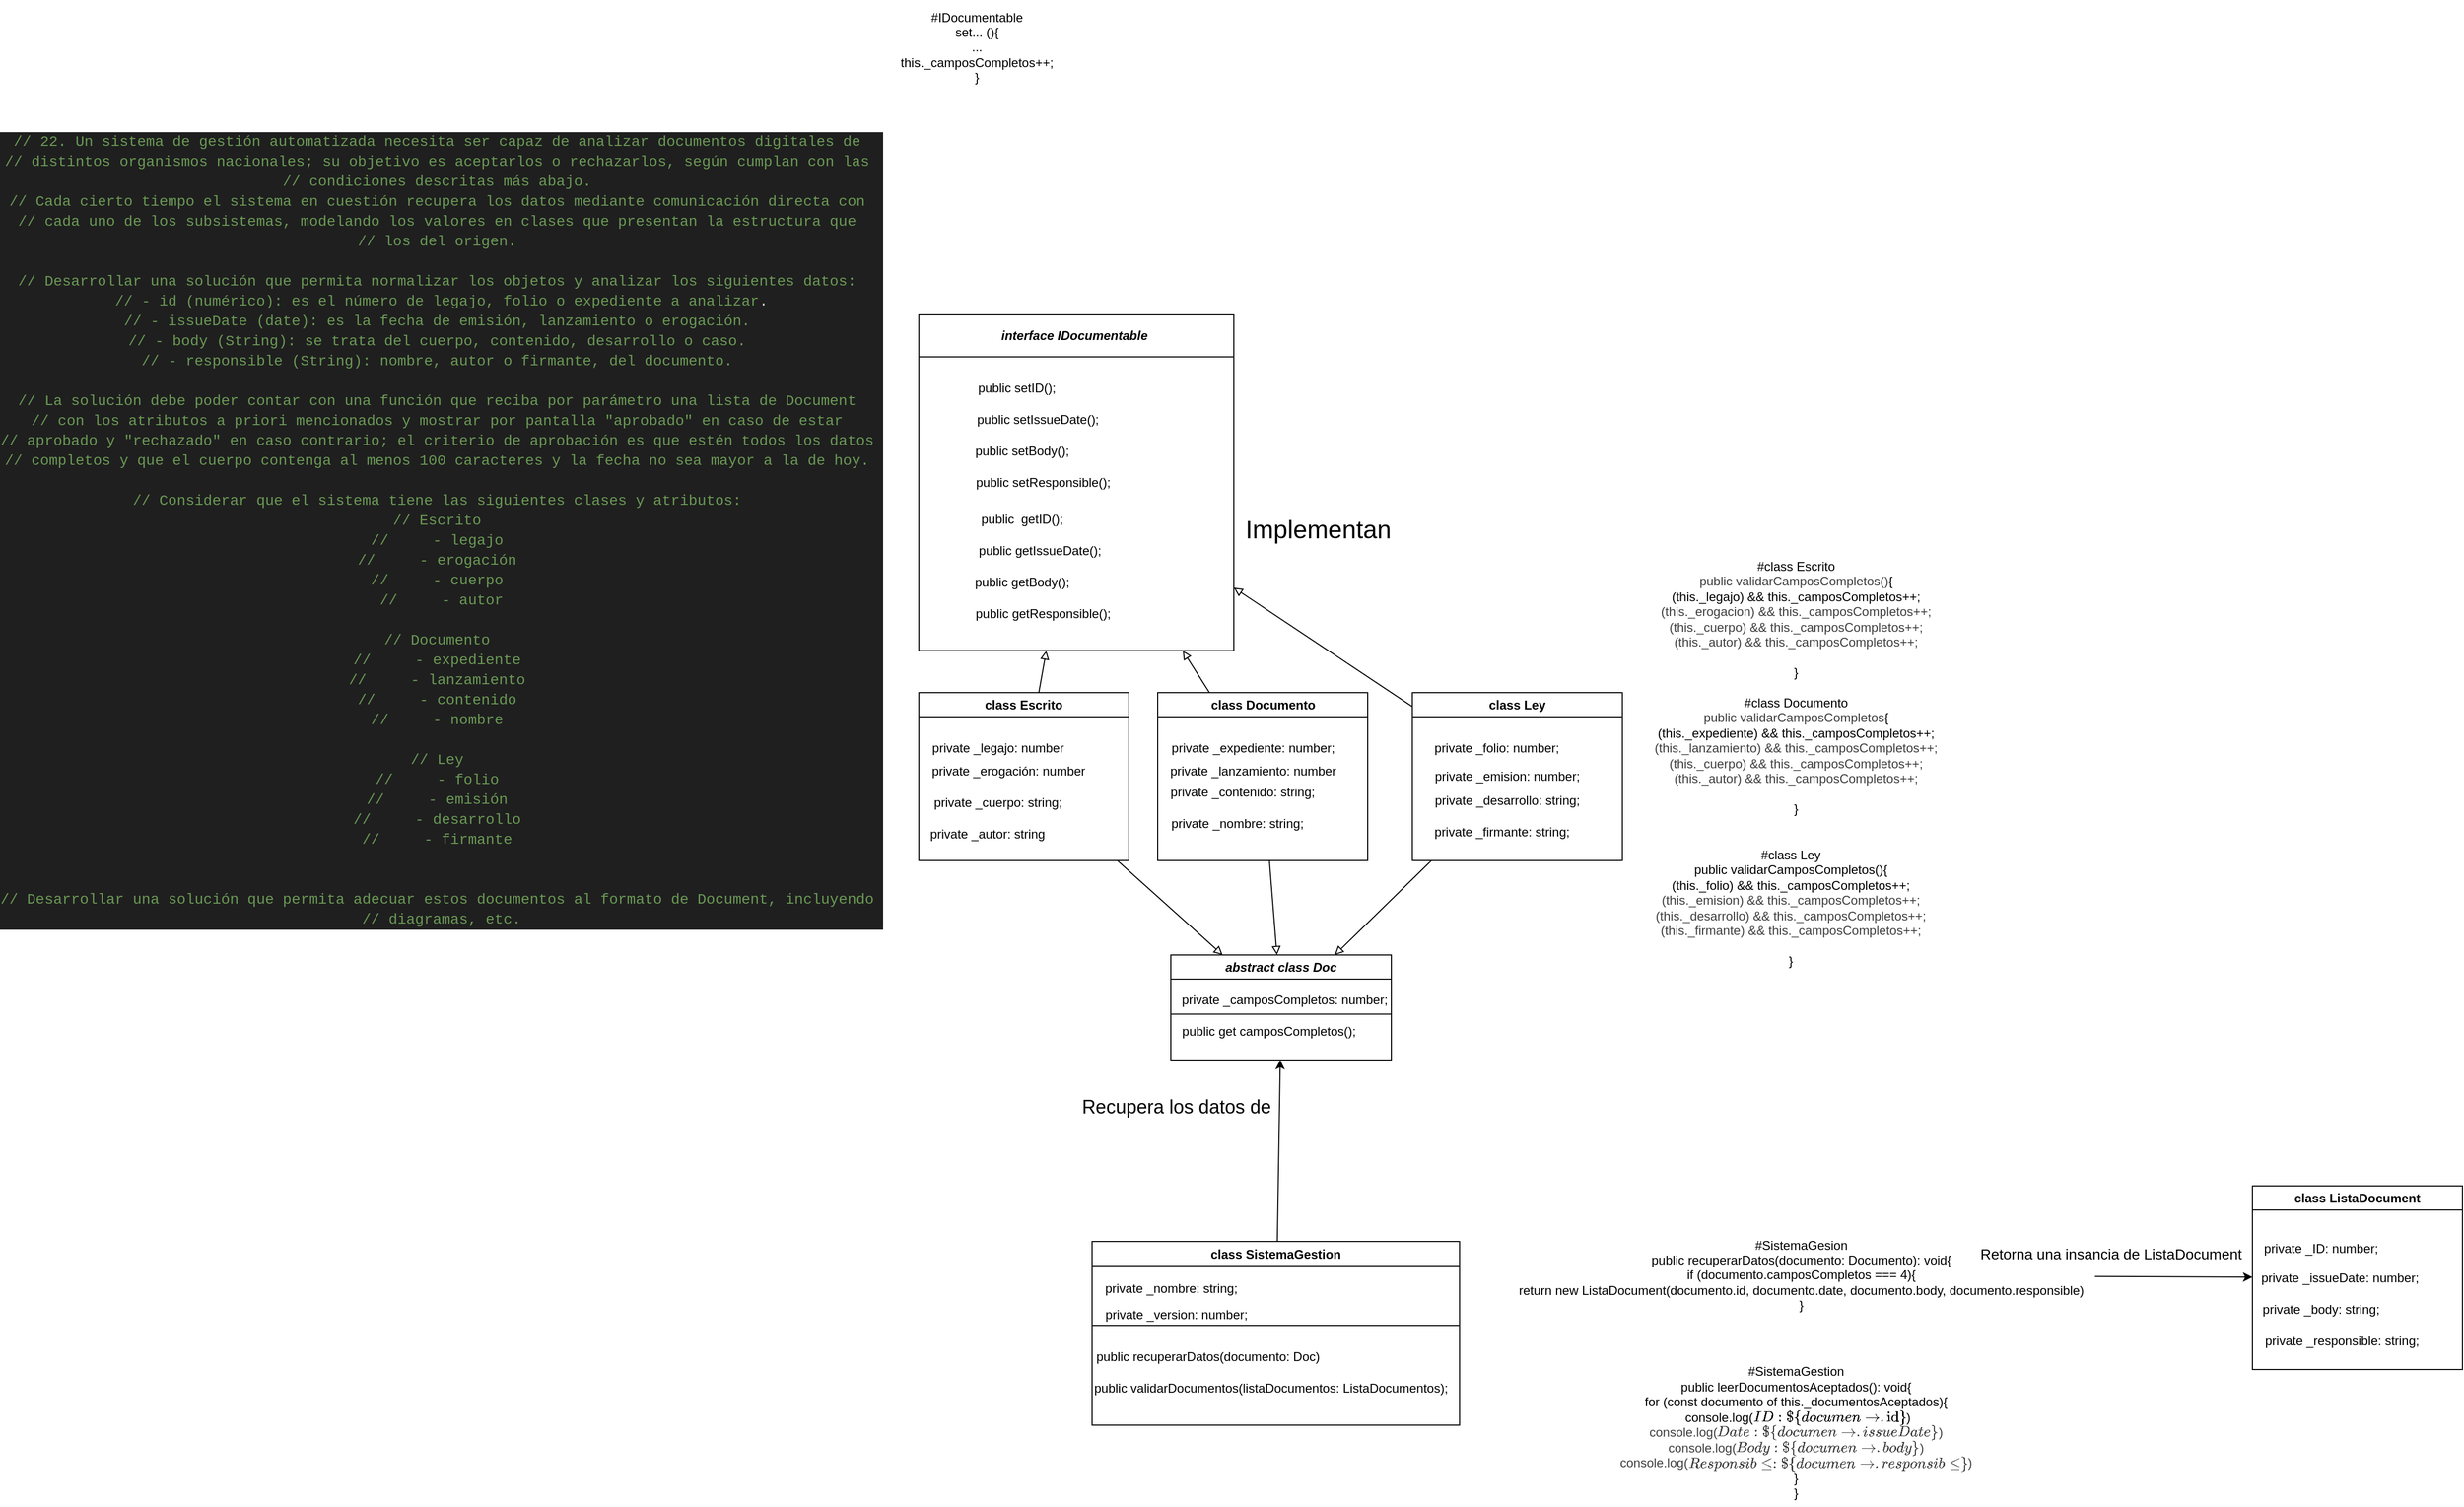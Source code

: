 <mxfile>
    <diagram id="RQzgwH1Tm7AY2RTxLyVx" name="Page-1">
        <mxGraphModel dx="593" dy="1663" grid="1" gridSize="10" guides="1" tooltips="1" connect="1" arrows="1" fold="1" page="1" pageScale="1" pageWidth="850" pageHeight="1100" math="0" shadow="0">
            <root>
                <mxCell id="0"/>
                <mxCell id="1" parent="0"/>
                <mxCell id="3" value="&lt;div style=&quot;color: rgb(204, 204, 204); background-color: rgb(31, 31, 31); font-family: Consolas, &amp;quot;Courier New&amp;quot;, monospace; font-size: 14px; line-height: 19px; white-space-collapse: preserve;&quot;&gt;&lt;div&gt;&lt;span style=&quot;color: rgb(106, 153, 85);&quot;&gt;// 22. Un sistema de gestión automatizada necesita ser capaz de analizar documentos digitales de &lt;/span&gt;&lt;/div&gt;&lt;div&gt;&lt;span style=&quot;color: rgb(106, 153, 85);&quot;&gt;// distintos organismos nacionales; su objetivo es aceptarlos o rechazarlos, según cumplan con las &lt;/span&gt;&lt;/div&gt;&lt;div&gt;&lt;span style=&quot;color: rgb(106, 153, 85);&quot;&gt;// condiciones descritas más abajo. &lt;/span&gt;&lt;/div&gt;&lt;div&gt;&lt;span style=&quot;color: rgb(106, 153, 85);&quot;&gt;// Cada cierto tiempo el sistema en cuestión recupera los datos mediante comunicación directa con &lt;/span&gt;&lt;/div&gt;&lt;div&gt;&lt;span style=&quot;color: rgb(106, 153, 85);&quot;&gt;// cada uno de los subsistemas, modelando los valores en clases que presentan la estructura que &lt;/span&gt;&lt;/div&gt;&lt;div&gt;&lt;span style=&quot;color: rgb(106, 153, 85);&quot;&gt;// los del origen. &lt;/span&gt;&lt;/div&gt;&lt;div&gt;&lt;span style=&quot;color: rgb(204, 204, 204);&quot;&gt;&amp;nbsp;&lt;/span&gt;&lt;/div&gt;&lt;div&gt;&lt;span style=&quot;color: rgb(106, 153, 85);&quot;&gt;// Desarrollar una solución que permita normalizar los objetos y analizar los siguientes datos: &lt;/span&gt;&lt;/div&gt;&lt;div&gt;&lt;span style=&quot;color: rgb(106, 153, 85);&quot;&gt;// - id (numérico): es el número de legajo, folio o expediente a analizar&lt;/span&gt;&lt;span style=&quot;background-color: light-dark(rgb(31, 31, 31), rgb(210, 210, 210));&quot;&gt;.&lt;/span&gt;&lt;/div&gt;&lt;div&gt;&lt;span style=&quot;color: rgb(106, 153, 85);&quot;&gt;// - issueDate (date): es la fecha de emisión, lanzamiento o erogación. &lt;/span&gt;&lt;/div&gt;&lt;div&gt;&lt;span style=&quot;color: rgb(106, 153, 85);&quot;&gt;// - body (String): se trata del cuerpo, contenido, desarrollo o caso. &lt;/span&gt;&lt;/div&gt;&lt;div&gt;&lt;span style=&quot;color: rgb(106, 153, 85);&quot;&gt;// - responsible (String): nombre, autor o firmante, del documento. &lt;/span&gt;&lt;/div&gt;&lt;div&gt;&lt;span style=&quot;color: rgb(204, 204, 204);&quot;&gt;&amp;nbsp;&lt;/span&gt;&lt;/div&gt;&lt;div&gt;&lt;span style=&quot;color: rgb(106, 153, 85);&quot;&gt;// La solución debe poder contar con una función que reciba por parámetro una lista de Document &lt;/span&gt;&lt;/div&gt;&lt;div&gt;&lt;span style=&quot;color: rgb(106, 153, 85);&quot;&gt;// con los atributos a priori mencionados y mostrar por pantalla &quot;aprobado&quot; en caso de estar &lt;/span&gt;&lt;/div&gt;&lt;div&gt;&lt;span style=&quot;color: rgb(106, 153, 85);&quot;&gt;// aprobado y &quot;rechazado&quot; en caso contrario; el criterio de aprobación es que estén todos los datos &lt;/span&gt;&lt;/div&gt;&lt;div&gt;&lt;span style=&quot;color: rgb(106, 153, 85);&quot;&gt;// completos y que el cuerpo contenga al menos 100 caracteres y la fecha no sea mayor a la de hoy. &lt;/span&gt;&lt;/div&gt;&lt;div&gt;&lt;span style=&quot;color: rgb(204, 204, 204);&quot;&gt;&amp;nbsp;&lt;/span&gt;&lt;/div&gt;&lt;div&gt;&lt;span style=&quot;color: rgb(106, 153, 85);&quot;&gt;// Considerar que el sistema tiene las siguientes clases y atributos: &lt;/span&gt;&lt;/div&gt;&lt;div&gt;&lt;span style=&quot;color: rgb(106, 153, 85);&quot;&gt;// Escrito &lt;/span&gt;&lt;/div&gt;&lt;div&gt;&lt;span style=&quot;color: rgb(106, 153, 85);&quot;&gt;// &amp;nbsp; &amp;nbsp; - legajo &lt;/span&gt;&lt;/div&gt;&lt;div&gt;&lt;span style=&quot;color: rgb(106, 153, 85);&quot;&gt;// &amp;nbsp; &amp;nbsp; - erogación &lt;/span&gt;&lt;/div&gt;&lt;div&gt;&lt;span style=&quot;color: rgb(106, 153, 85);&quot;&gt;// &amp;nbsp; &amp;nbsp; - cuerpo &lt;/span&gt;&lt;/div&gt;&lt;div&gt;&lt;span style=&quot;color: rgb(106, 153, 85);&quot;&gt;// &amp;nbsp; &amp;nbsp; - autor&lt;/span&gt;&lt;/div&gt;&lt;div&gt;&lt;span style=&quot;color: rgb(106, 153, 85);&quot;&gt; &lt;/span&gt;&lt;/div&gt;&lt;div&gt;&lt;span style=&quot;color: rgb(106, 153, 85);&quot;&gt;// Documento &lt;/span&gt;&lt;/div&gt;&lt;div&gt;&lt;span style=&quot;color: rgb(106, 153, 85);&quot;&gt;// &amp;nbsp; &amp;nbsp; - expediente &lt;/span&gt;&lt;/div&gt;&lt;div&gt;&lt;span style=&quot;color: rgb(106, 153, 85);&quot;&gt;// &amp;nbsp; &amp;nbsp; - lanzamiento &lt;/span&gt;&lt;/div&gt;&lt;div&gt;&lt;span style=&quot;color: rgb(106, 153, 85);&quot;&gt;// &amp;nbsp; &amp;nbsp; - contenido &lt;/span&gt;&lt;/div&gt;&lt;div&gt;&lt;span style=&quot;color: rgb(106, 153, 85);&quot;&gt;// &amp;nbsp; &amp;nbsp; - nombre &lt;/span&gt;&lt;/div&gt;&lt;div&gt;&lt;span style=&quot;color: rgb(204, 204, 204);&quot;&gt;&amp;nbsp;&lt;/span&gt;&lt;/div&gt;&lt;div&gt;&lt;span style=&quot;color: rgb(106, 153, 85);&quot;&gt;// Ley &lt;/span&gt;&lt;/div&gt;&lt;div&gt;&lt;span style=&quot;color: rgb(106, 153, 85);&quot;&gt;// &amp;nbsp; &amp;nbsp; - folio &lt;/span&gt;&lt;/div&gt;&lt;div&gt;&lt;span style=&quot;color: rgb(106, 153, 85);&quot;&gt;// &amp;nbsp; &amp;nbsp; - emisión &lt;/span&gt;&lt;/div&gt;&lt;div&gt;&lt;span style=&quot;color: rgb(106, 153, 85);&quot;&gt;// &amp;nbsp; &amp;nbsp; - desarrollo &lt;/span&gt;&lt;/div&gt;&lt;div&gt;&lt;span style=&quot;color: rgb(106, 153, 85);&quot;&gt;// &amp;nbsp; &amp;nbsp; - firmante &lt;/span&gt;&lt;/div&gt;&lt;div&gt;&lt;span style=&quot;color: rgb(204, 204, 204);&quot;&gt;&amp;nbsp;&lt;/span&gt;&lt;/div&gt;&lt;div&gt;&lt;span style=&quot;color: rgb(204, 204, 204);&quot;&gt;&amp;nbsp; &amp;nbsp; &amp;nbsp;&lt;/span&gt;&lt;/div&gt;&lt;div&gt;&lt;span style=&quot;color: rgb(106, 153, 85);&quot;&gt;// Desarrollar una solución que permita adecuar estos documentos al formato de Document, incluyendo &lt;/span&gt;&lt;/div&gt;&lt;div&gt;&lt;span style=&quot;color: rgb(106, 153, 85);&quot;&gt;// diagramas, etc.&lt;/span&gt;&lt;/div&gt;&lt;/div&gt;" style="text;html=1;align=center;verticalAlign=middle;resizable=0;points=[];autosize=1;strokeColor=none;fillColor=none;" parent="1" vertex="1">
                    <mxGeometry x="110" y="60" width="790" height="770" as="geometry"/>
                </mxCell>
                <mxCell id="73" style="edgeStyle=none;html=1;" parent="1" source="4" target="65" edge="1">
                    <mxGeometry relative="1" as="geometry"/>
                </mxCell>
                <mxCell id="4" value="class SistemaGestion" style="swimlane;" parent="1" vertex="1">
                    <mxGeometry x="1125" y="1123" width="350" height="175" as="geometry"/>
                </mxCell>
                <mxCell id="5" value="private _nombre: string;" style="text;html=1;align=center;verticalAlign=middle;resizable=0;points=[];autosize=1;strokeColor=none;fillColor=none;" parent="4" vertex="1">
                    <mxGeometry y="30" width="150" height="30" as="geometry"/>
                </mxCell>
                <mxCell id="7" value="public validarDocumentos(listaDocumentos: ListaDocumentos);" style="text;html=1;align=center;verticalAlign=middle;resizable=0;points=[];autosize=1;strokeColor=none;fillColor=none;" parent="4" vertex="1">
                    <mxGeometry x="-10" y="125" width="360" height="30" as="geometry"/>
                </mxCell>
                <mxCell id="11" value="" style="endArrow=none;html=1;entryX=1;entryY=0.5;entryDx=0;entryDy=0;exitX=0;exitY=0.5;exitDx=0;exitDy=0;" parent="4" edge="1">
                    <mxGeometry width="50" height="50" relative="1" as="geometry">
                        <mxPoint y="80" as="sourcePoint"/>
                        <mxPoint x="350" y="80" as="targetPoint"/>
                    </mxGeometry>
                </mxCell>
                <mxCell id="63" value="public recuperarDatos(documento: Doc)" style="text;html=1;align=center;verticalAlign=middle;resizable=0;points=[];autosize=1;strokeColor=none;fillColor=none;" parent="4" vertex="1">
                    <mxGeometry x="-10" y="95" width="240" height="30" as="geometry"/>
                </mxCell>
                <mxCell id="78" value="private _version: number;" style="text;html=1;align=center;verticalAlign=middle;resizable=0;points=[];autosize=1;strokeColor=none;fillColor=none;" parent="4" vertex="1">
                    <mxGeometry y="55" width="160" height="30" as="geometry"/>
                </mxCell>
                <mxCell id="12" value="&lt;i&gt;interface IDocumentable&amp;nbsp;&lt;/i&gt;" style="swimlane;whiteSpace=wrap;html=1;startSize=40;" parent="1" vertex="1">
                    <mxGeometry x="960" y="240" width="300" height="320" as="geometry">
                        <mxRectangle x="1160" y="180" width="410" height="30" as="alternateBounds"/>
                    </mxGeometry>
                </mxCell>
                <mxCell id="23" value="public&amp;nbsp; getID();" style="text;html=1;align=center;verticalAlign=middle;resizable=0;points=[];autosize=1;strokeColor=none;fillColor=none;" parent="12" vertex="1">
                    <mxGeometry x="47.5" y="180" width="100" height="30" as="geometry"/>
                </mxCell>
                <mxCell id="24" value="public getIssueDate();" style="text;html=1;align=center;verticalAlign=middle;resizable=0;points=[];autosize=1;strokeColor=none;fillColor=none;" parent="12" vertex="1">
                    <mxGeometry x="45" y="210" width="140" height="30" as="geometry"/>
                </mxCell>
                <mxCell id="25" value="public getBody();" style="text;html=1;align=center;verticalAlign=middle;resizable=0;points=[];autosize=1;strokeColor=none;fillColor=none;" parent="12" vertex="1">
                    <mxGeometry x="42.5" y="240" width="110" height="30" as="geometry"/>
                </mxCell>
                <mxCell id="26" value="public getResponsible();" style="text;html=1;align=center;verticalAlign=middle;resizable=0;points=[];autosize=1;strokeColor=none;fillColor=none;" parent="12" vertex="1">
                    <mxGeometry x="42.5" y="270" width="150" height="30" as="geometry"/>
                </mxCell>
                <mxCell id="79" value="public setIssueDate();" style="text;html=1;align=center;verticalAlign=middle;resizable=0;points=[];autosize=1;strokeColor=none;fillColor=none;" parent="12" vertex="1">
                    <mxGeometry x="42.5" y="85" width="140" height="30" as="geometry"/>
                </mxCell>
                <mxCell id="80" value="public setBody();" style="text;html=1;align=center;verticalAlign=middle;resizable=0;points=[];autosize=1;strokeColor=none;fillColor=none;" parent="12" vertex="1">
                    <mxGeometry x="42.5" y="115" width="110" height="30" as="geometry"/>
                </mxCell>
                <mxCell id="81" value="public setID();" style="text;html=1;align=center;verticalAlign=middle;resizable=0;points=[];autosize=1;strokeColor=none;fillColor=none;" parent="12" vertex="1">
                    <mxGeometry x="42.5" y="55" width="100" height="30" as="geometry"/>
                </mxCell>
                <mxCell id="82" value="public setResponsible();" style="text;html=1;align=center;verticalAlign=middle;resizable=0;points=[];autosize=1;strokeColor=none;fillColor=none;" parent="12" vertex="1">
                    <mxGeometry x="42.5" y="145" width="150" height="30" as="geometry"/>
                </mxCell>
                <mxCell id="57" style="edgeStyle=none;html=1;" parent="1" source="14" target="51" edge="1">
                    <mxGeometry relative="1" as="geometry"/>
                </mxCell>
                <mxCell id="14" value="#SistemaGesion&lt;div&gt;public recuperarDatos(documento: Documento): void{&lt;/div&gt;&lt;div&gt;if (documento.camposCompletos === 4){&lt;/div&gt;&lt;div&gt;return new ListaDocument(documento.id, documento.date, documento.body, documento.responsible)&lt;/div&gt;&lt;div&gt;}&lt;/div&gt;" style="text;html=1;align=center;verticalAlign=middle;resizable=0;points=[];autosize=1;strokeColor=none;fillColor=none;" parent="1" vertex="1">
                    <mxGeometry x="1520" y="1110" width="560" height="90" as="geometry"/>
                </mxCell>
                <mxCell id="15" value="#SistemaGestion&lt;div&gt;public leerDocumentosAceptados(): void{&lt;/div&gt;&lt;div&gt;for (const documento of this._documentosAceptados){&lt;/div&gt;&lt;div&gt;&amp;nbsp;console.log(`ID: ${documento.id}`)&lt;/div&gt;&lt;div&gt;&lt;span style=&quot;color: rgb(63, 63, 63);&quot;&gt;console.log(`Date: ${documento.issueDate}`)&lt;/span&gt;&lt;/div&gt;&lt;div&gt;&lt;span style=&quot;color: rgb(63, 63, 63);&quot;&gt;console.log(`Body: ${documento.body}`)&lt;/span&gt;&lt;span style=&quot;color: rgb(63, 63, 63);&quot;&gt;&lt;/span&gt;&lt;/div&gt;&lt;div&gt;&lt;span style=&quot;color: rgb(63, 63, 63);&quot;&gt;console.log(`Responsible: ${documento.responsible}`)&lt;/span&gt;&lt;span style=&quot;color: rgb(63, 63, 63);&quot;&gt;&lt;/span&gt;&lt;/div&gt;&lt;div&gt;}&lt;/div&gt;&lt;div&gt;}&lt;/div&gt;" style="text;html=1;align=center;verticalAlign=middle;resizable=0;points=[];autosize=1;strokeColor=none;fillColor=none;" parent="1" vertex="1">
                    <mxGeometry x="1640" y="1235" width="310" height="140" as="geometry"/>
                </mxCell>
                <mxCell id="28" value="#IDocumentable&lt;div&gt;set... (){&lt;/div&gt;&lt;div&gt;...&lt;/div&gt;&lt;div&gt;this._camposCompletos++;&lt;/div&gt;&lt;div&gt;}&lt;/div&gt;" style="text;html=1;align=center;verticalAlign=middle;resizable=0;points=[];autosize=1;strokeColor=none;fillColor=none;" parent="1" vertex="1">
                    <mxGeometry x="930" y="-60" width="170" height="90" as="geometry"/>
                </mxCell>
                <mxCell id="32" style="edgeStyle=none;html=1;endArrow=block;endFill=0;" parent="1" source="31" target="12" edge="1">
                    <mxGeometry relative="1" as="geometry"/>
                </mxCell>
                <mxCell id="71" style="edgeStyle=none;html=1;endArrow=block;endFill=0;" parent="1" source="31" target="65" edge="1">
                    <mxGeometry relative="1" as="geometry"/>
                </mxCell>
                <mxCell id="31" value="class Escrito" style="swimlane;whiteSpace=wrap;html=1;" parent="1" vertex="1">
                    <mxGeometry x="960" y="600" width="200" height="160" as="geometry"/>
                </mxCell>
                <mxCell id="38" value="private _legajo: number" style="text;html=1;align=center;verticalAlign=middle;resizable=0;points=[];autosize=1;strokeColor=none;fillColor=none;" parent="31" vertex="1">
                    <mxGeometry y="38" width="150" height="30" as="geometry"/>
                </mxCell>
                <mxCell id="39" value="private _erogación: number" style="text;html=1;align=center;verticalAlign=middle;resizable=0;points=[];autosize=1;strokeColor=none;fillColor=none;" parent="31" vertex="1">
                    <mxGeometry y="60" width="170" height="30" as="geometry"/>
                </mxCell>
                <mxCell id="40" value="private _cuerpo: string;" style="text;html=1;align=center;verticalAlign=middle;resizable=0;points=[];autosize=1;strokeColor=none;fillColor=none;" parent="31" vertex="1">
                    <mxGeometry y="90" width="150" height="30" as="geometry"/>
                </mxCell>
                <mxCell id="41" value="private _autor: string" style="text;html=1;align=center;verticalAlign=middle;resizable=0;points=[];autosize=1;strokeColor=none;fillColor=none;" parent="31" vertex="1">
                    <mxGeometry y="120" width="130" height="30" as="geometry"/>
                </mxCell>
                <mxCell id="36" style="edgeStyle=none;html=1;endArrow=block;endFill=0;" parent="1" source="33" target="12" edge="1">
                    <mxGeometry relative="1" as="geometry"/>
                </mxCell>
                <mxCell id="70" style="edgeStyle=none;html=1;endArrow=block;endFill=0;" parent="1" source="33" target="65" edge="1">
                    <mxGeometry relative="1" as="geometry"/>
                </mxCell>
                <mxCell id="33" value="class Documento" style="swimlane;whiteSpace=wrap;html=1;" parent="1" vertex="1">
                    <mxGeometry x="1187.5" y="600" width="200" height="160" as="geometry"/>
                </mxCell>
                <mxCell id="42" value="private _expediente: number;" style="text;html=1;align=center;verticalAlign=middle;resizable=0;points=[];autosize=1;strokeColor=none;fillColor=none;" parent="33" vertex="1">
                    <mxGeometry y="38" width="180" height="30" as="geometry"/>
                </mxCell>
                <mxCell id="43" value="private _lanzamiento: number" style="text;html=1;align=center;verticalAlign=middle;resizable=0;points=[];autosize=1;strokeColor=none;fillColor=none;" parent="33" vertex="1">
                    <mxGeometry y="60" width="180" height="30" as="geometry"/>
                </mxCell>
                <mxCell id="44" value="private _contenido: string;" style="text;html=1;align=center;verticalAlign=middle;resizable=0;points=[];autosize=1;strokeColor=none;fillColor=none;" parent="33" vertex="1">
                    <mxGeometry y="80" width="160" height="30" as="geometry"/>
                </mxCell>
                <mxCell id="45" value="private _nombre: string;" style="text;html=1;align=center;verticalAlign=middle;resizable=0;points=[];autosize=1;strokeColor=none;fillColor=none;" parent="33" vertex="1">
                    <mxGeometry y="110" width="150" height="30" as="geometry"/>
                </mxCell>
                <mxCell id="37" style="edgeStyle=none;html=1;endArrow=block;endFill=0;" parent="1" source="34" target="12" edge="1">
                    <mxGeometry relative="1" as="geometry"/>
                </mxCell>
                <mxCell id="72" style="edgeStyle=none;html=1;endArrow=block;endFill=0;" parent="1" source="34" target="65" edge="1">
                    <mxGeometry relative="1" as="geometry"/>
                </mxCell>
                <mxCell id="34" value="class Ley" style="swimlane;whiteSpace=wrap;html=1;" parent="1" vertex="1">
                    <mxGeometry x="1430" y="600" width="200" height="160" as="geometry"/>
                </mxCell>
                <mxCell id="46" value="private _folio: number;" style="text;html=1;align=center;verticalAlign=middle;resizable=0;points=[];autosize=1;strokeColor=none;fillColor=none;" parent="34" vertex="1">
                    <mxGeometry x="10" y="38" width="140" height="30" as="geometry"/>
                </mxCell>
                <mxCell id="47" value="private _emision: number;" style="text;html=1;align=center;verticalAlign=middle;resizable=0;points=[];autosize=1;strokeColor=none;fillColor=none;" parent="34" vertex="1">
                    <mxGeometry x="10" y="65" width="160" height="30" as="geometry"/>
                </mxCell>
                <mxCell id="48" value="private _desarrollo: string;" style="text;html=1;align=center;verticalAlign=middle;resizable=0;points=[];autosize=1;strokeColor=none;fillColor=none;" parent="34" vertex="1">
                    <mxGeometry x="10" y="88" width="160" height="30" as="geometry"/>
                </mxCell>
                <mxCell id="49" value="private _firmante: string;" style="text;html=1;align=center;verticalAlign=middle;resizable=0;points=[];autosize=1;strokeColor=none;fillColor=none;" parent="34" vertex="1">
                    <mxGeometry x="10" y="118" width="150" height="30" as="geometry"/>
                </mxCell>
                <mxCell id="51" value="class ListaDocument" style="swimlane;whiteSpace=wrap;html=1;" parent="1" vertex="1">
                    <mxGeometry x="2230" y="1070" width="200" height="175" as="geometry"/>
                </mxCell>
                <mxCell id="52" value="private _ID: number;" style="text;html=1;align=center;verticalAlign=middle;resizable=0;points=[];autosize=1;strokeColor=none;fillColor=none;" parent="51" vertex="1">
                    <mxGeometry y="45" width="130" height="30" as="geometry"/>
                </mxCell>
                <mxCell id="54" value="private _issueDate: number;" style="text;html=1;align=center;verticalAlign=middle;resizable=0;points=[];autosize=1;strokeColor=none;fillColor=none;" parent="51" vertex="1">
                    <mxGeometry x="-2.5" y="73" width="170" height="30" as="geometry"/>
                </mxCell>
                <mxCell id="55" value="private _body: string;" style="text;html=1;align=center;verticalAlign=middle;resizable=0;points=[];autosize=1;strokeColor=none;fillColor=none;" parent="51" vertex="1">
                    <mxGeometry y="103" width="130" height="30" as="geometry"/>
                </mxCell>
                <mxCell id="56" value="private _responsible: string;" style="text;html=1;align=center;verticalAlign=middle;resizable=0;points=[];autosize=1;strokeColor=none;fillColor=none;" parent="51" vertex="1">
                    <mxGeometry y="133" width="170" height="30" as="geometry"/>
                </mxCell>
                <mxCell id="58" value="&lt;font style=&quot;font-size: 14px;&quot;&gt;Retorna una insancia de ListaDocument&lt;/font&gt;" style="text;html=1;align=center;verticalAlign=middle;resizable=0;points=[];autosize=1;strokeColor=none;fillColor=none;" parent="1" vertex="1">
                    <mxGeometry x="1960" y="1120" width="270" height="30" as="geometry"/>
                </mxCell>
                <mxCell id="62" value="&lt;font style=&quot;font-size: 18px;&quot;&gt;Recupera los datos de&lt;/font&gt;" style="text;html=1;align=center;verticalAlign=middle;resizable=0;points=[];autosize=1;strokeColor=none;fillColor=none;" parent="1" vertex="1">
                    <mxGeometry x="1105" y="975" width="200" height="40" as="geometry"/>
                </mxCell>
                <mxCell id="65" value="&lt;i&gt;abstract class Doc&lt;/i&gt;" style="swimlane;whiteSpace=wrap;html=1;" parent="1" vertex="1">
                    <mxGeometry x="1200" y="850" width="210" height="100" as="geometry"/>
                </mxCell>
                <mxCell id="75" value="private _camposCompletos: number;" style="text;html=1;align=center;verticalAlign=middle;resizable=0;points=[];autosize=1;strokeColor=none;fillColor=none;" parent="65" vertex="1">
                    <mxGeometry x="-2.5" y="28" width="220" height="30" as="geometry"/>
                </mxCell>
                <mxCell id="76" value="public get camposCompletos();" style="text;html=1;align=center;verticalAlign=middle;resizable=0;points=[];autosize=1;strokeColor=none;fillColor=none;" parent="65" vertex="1">
                    <mxGeometry x="-2.5" y="58" width="190" height="30" as="geometry"/>
                </mxCell>
                <mxCell id="77" value="" style="endArrow=none;html=1;exitX=0.013;exitY=-0.055;exitDx=0;exitDy=0;exitPerimeter=0;entryX=0.967;entryY=0.945;entryDx=0;entryDy=0;entryPerimeter=0;" parent="65" source="76" target="75" edge="1">
                    <mxGeometry width="50" height="50" relative="1" as="geometry">
                        <mxPoint x="150" y="108" as="sourcePoint"/>
                        <mxPoint x="200" y="58" as="targetPoint"/>
                    </mxGeometry>
                </mxCell>
                <mxCell id="74" value="&lt;font style=&quot;font-size: 24px;&quot;&gt;Implementan&lt;/font&gt;" style="text;html=1;align=center;verticalAlign=middle;resizable=0;points=[];autosize=1;strokeColor=none;fillColor=none;" parent="1" vertex="1">
                    <mxGeometry x="1260" y="425" width="160" height="40" as="geometry"/>
                </mxCell>
                <mxCell id="83" value="#class Escrito&lt;br&gt;&lt;div&gt;&lt;span style=&quot;color: rgb(63, 63, 63); background-color: transparent;&quot;&gt;public validarCamposCompletos()&lt;/span&gt;{&lt;/div&gt;&lt;div&gt;(this._legajo) &amp;amp;&amp;amp; this._camposCompletos++;&lt;/div&gt;&lt;div style=&quot;color: rgb(63, 63, 63); scrollbar-color: rgb(226, 226, 226) rgb(251, 251, 251);&quot;&gt;(this._erogacion) &amp;amp;&amp;amp; this._camposCompletos++;&lt;/div&gt;&lt;div style=&quot;color: rgb(63, 63, 63); scrollbar-color: rgb(226, 226, 226) rgb(251, 251, 251);&quot;&gt;(this._cuerpo) &amp;amp;&amp;amp; this._camposCompletos++;&lt;/div&gt;&lt;div style=&quot;color: rgb(63, 63, 63); scrollbar-color: rgb(226, 226, 226) rgb(251, 251, 251);&quot;&gt;(this._autor) &amp;amp;&amp;amp; this._camposCompletos++;&lt;/div&gt;&lt;div&gt;&amp;nbsp;&lt;/div&gt;&lt;div&gt;}&lt;/div&gt;" style="text;html=1;align=center;verticalAlign=middle;resizable=0;points=[];autosize=1;strokeColor=none;fillColor=none;" parent="1" vertex="1">
                    <mxGeometry x="1655" y="465" width="280" height="130" as="geometry"/>
                </mxCell>
                <mxCell id="84" value="#class Documento&lt;br&gt;&lt;div&gt;&lt;span style=&quot;color: rgb(63, 63, 63); background-color: transparent;&quot;&gt;public validarCamposCompletos&lt;/span&gt;{&lt;/div&gt;&lt;div&gt;(this._expediente) &amp;amp;&amp;amp; this._camposCompletos++;&lt;/div&gt;&lt;div style=&quot;color: rgb(63, 63, 63); scrollbar-color: rgb(226, 226, 226) rgb(251, 251, 251);&quot;&gt;(this._lanzamiento) &amp;amp;&amp;amp; this._camposCompletos++;&lt;/div&gt;&lt;div style=&quot;color: rgb(63, 63, 63); scrollbar-color: rgb(226, 226, 226) rgb(251, 251, 251);&quot;&gt;(this._cuerpo) &amp;amp;&amp;amp; this._camposCompletos++;&lt;/div&gt;&lt;div style=&quot;color: rgb(63, 63, 63); scrollbar-color: rgb(226, 226, 226) rgb(251, 251, 251);&quot;&gt;(this._autor) &amp;amp;&amp;amp; this._camposCompletos++;&lt;/div&gt;&lt;div&gt;&amp;nbsp;&lt;/div&gt;&lt;div&gt;}&lt;/div&gt;" style="text;html=1;align=center;verticalAlign=middle;resizable=0;points=[];autosize=1;strokeColor=none;fillColor=none;" parent="1" vertex="1">
                    <mxGeometry x="1650" y="595" width="290" height="130" as="geometry"/>
                </mxCell>
                <mxCell id="85" value="#class Ley&lt;div&gt;public validarCamposCompletos(){&lt;/div&gt;&lt;div&gt;(this._folio) &amp;amp;&amp;amp; this._camposCompletos++;&lt;/div&gt;&lt;div style=&quot;color: rgb(63, 63, 63); scrollbar-color: rgb(226, 226, 226) rgb(251, 251, 251);&quot;&gt;(this._emision) &amp;amp;&amp;amp; this._camposCompletos++;&lt;/div&gt;&lt;div style=&quot;color: rgb(63, 63, 63); scrollbar-color: rgb(226, 226, 226) rgb(251, 251, 251);&quot;&gt;(this._desarrollo) &amp;amp;&amp;amp; this._camposCompletos++;&lt;/div&gt;&lt;div style=&quot;color: rgb(63, 63, 63); scrollbar-color: rgb(226, 226, 226) rgb(251, 251, 251);&quot;&gt;(this._firmante) &amp;amp;&amp;amp; this._camposCompletos++;&lt;/div&gt;&lt;div&gt;&amp;nbsp;&lt;/div&gt;&lt;div&gt;}&lt;/div&gt;" style="text;html=1;align=center;verticalAlign=middle;resizable=0;points=[];autosize=1;strokeColor=none;fillColor=none;" parent="1" vertex="1">
                    <mxGeometry x="1650" y="740" width="280" height="130" as="geometry"/>
                </mxCell>
            </root>
        </mxGraphModel>
    </diagram>
</mxfile>